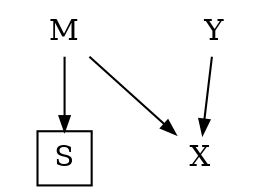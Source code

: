 Digraph g{
    margin = 0;
    edge [arrowsize=0.7];
    node [ shape="plaintext", height=0];
    S [shape="square"];
    M -> S;
    M -> X;
    Y -> X;
}

